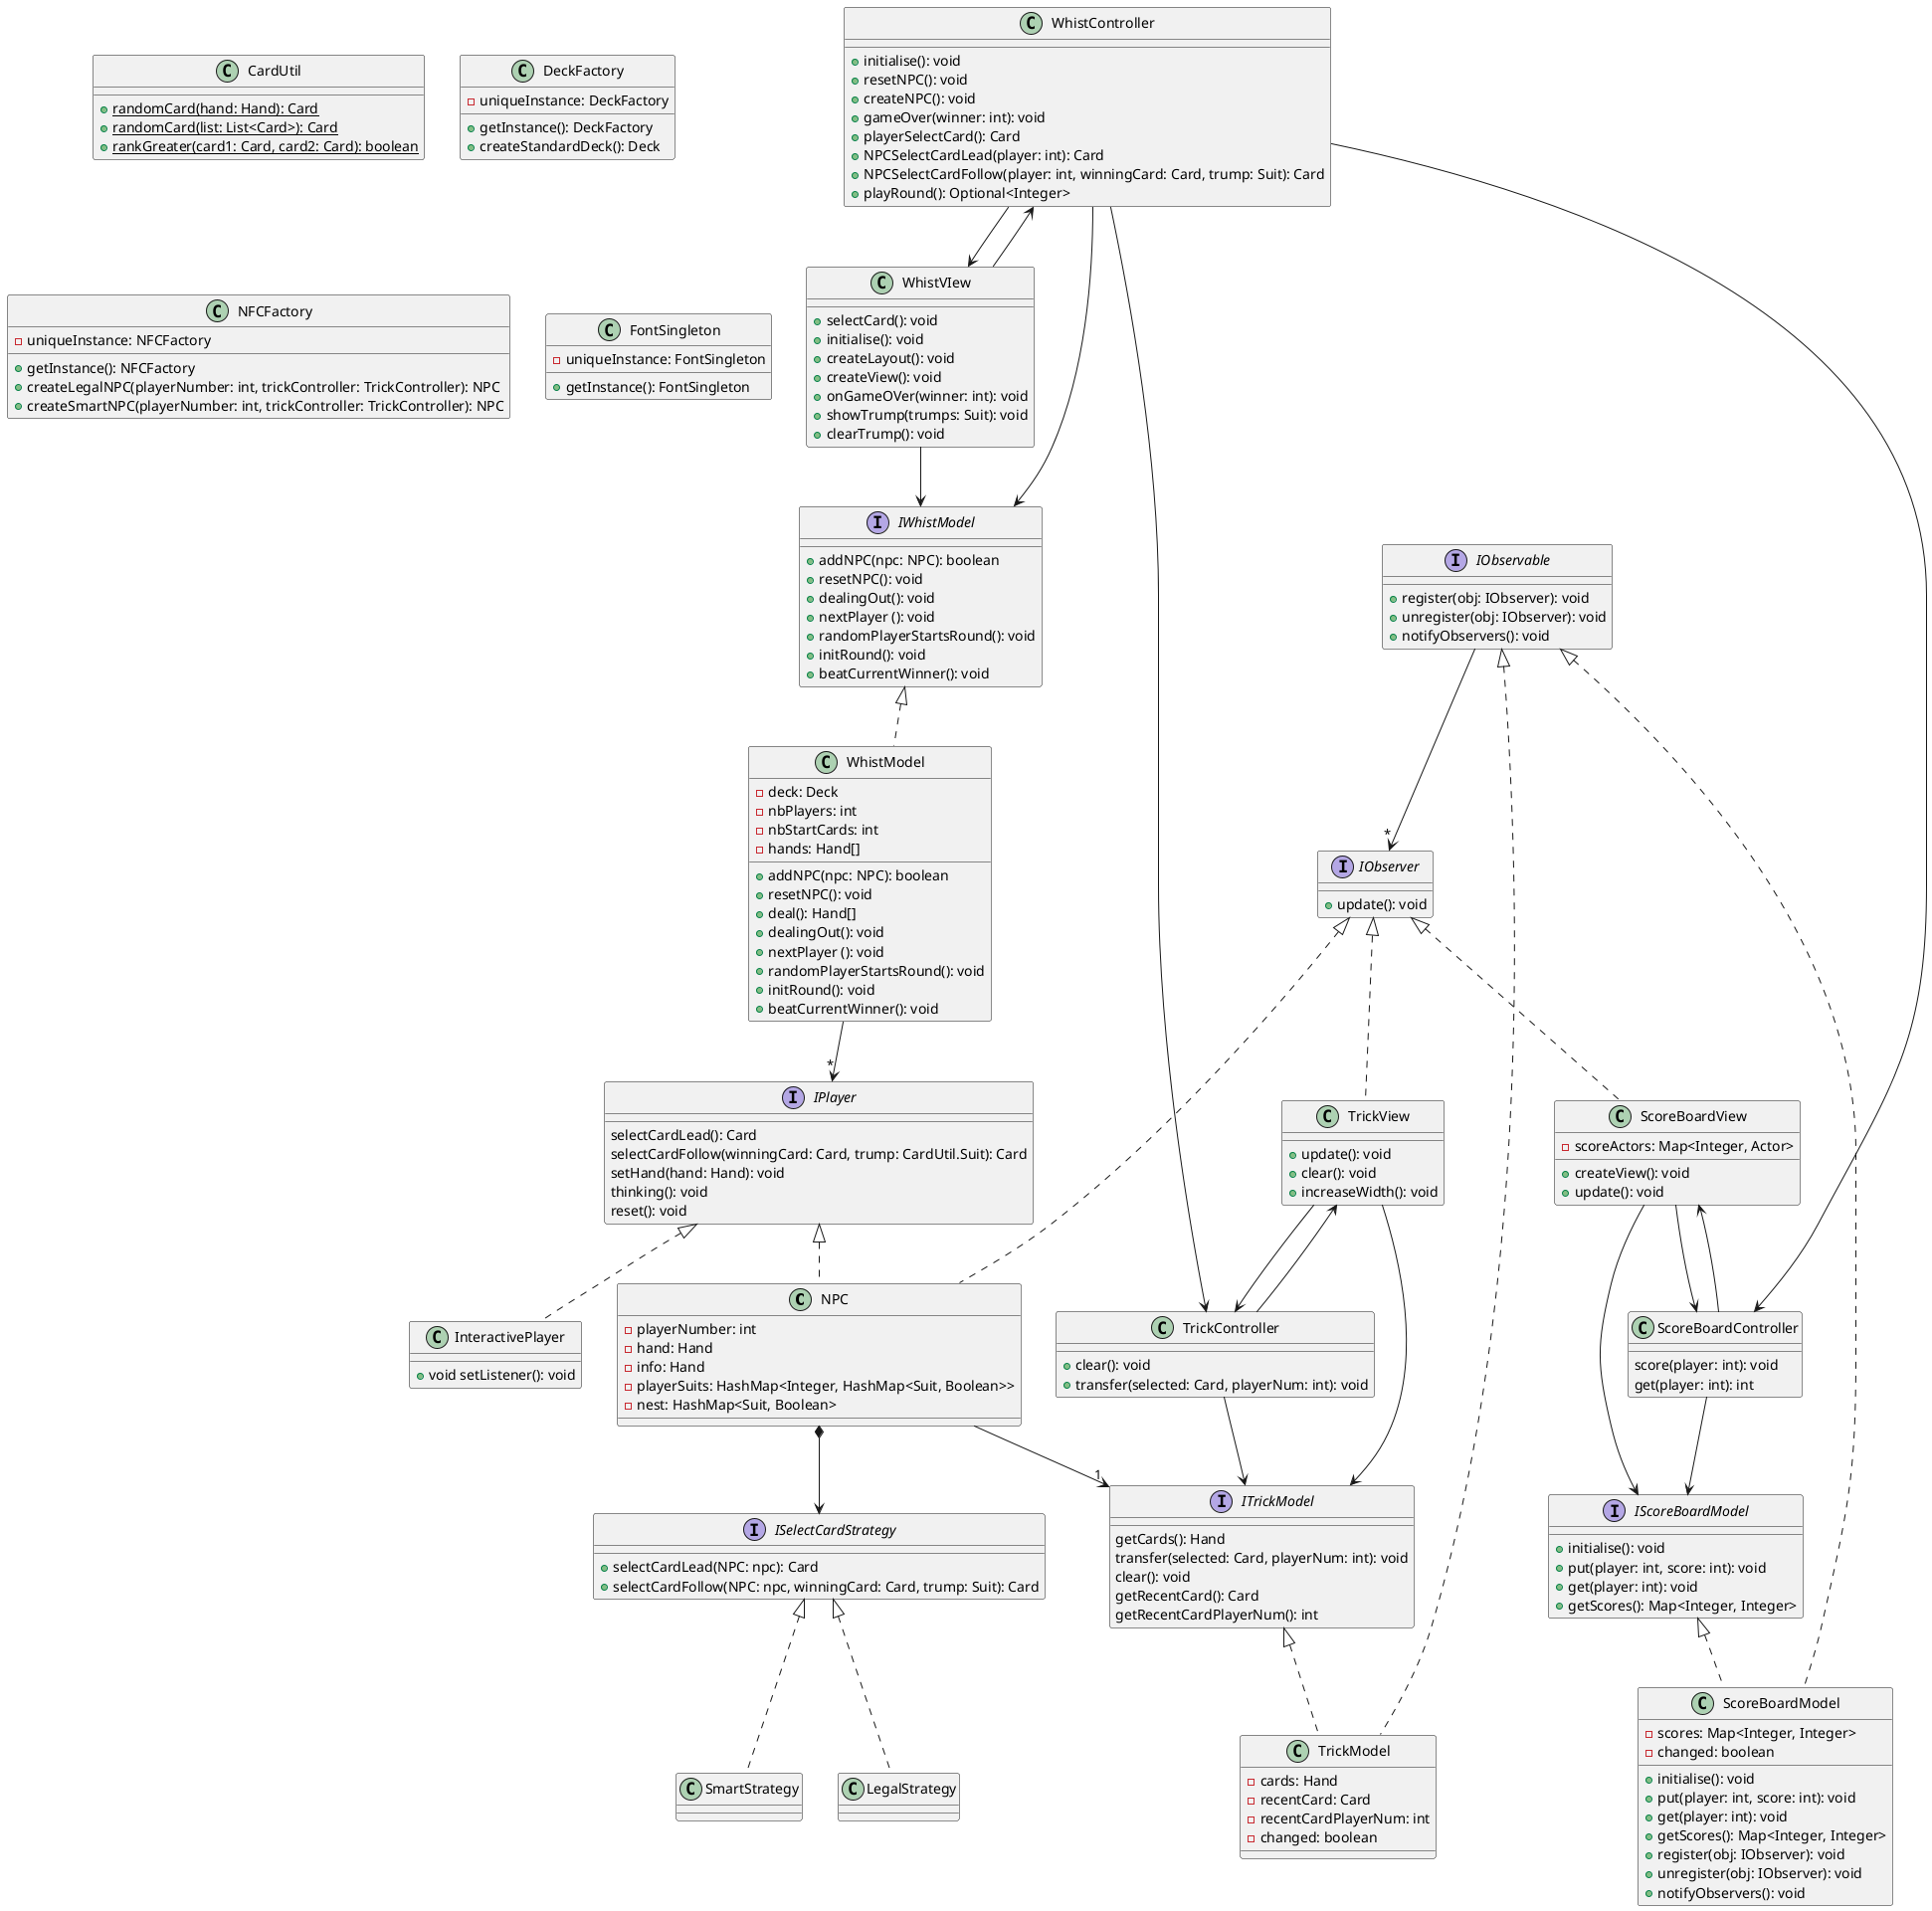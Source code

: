 @startuml

class NPC implements IObserver, IPlayer {
    - playerNumber: int
    - hand: Hand
    - info: Hand
    - playerSuits: HashMap<Integer, HashMap<Suit, Boolean>>
    - nest: HashMap<Suit, Boolean>
}

NPC *--> ISelectCardStrategy
NPC -->"1" ITrickModel

interface ISelectCardStrategy {
    + selectCardLead(NPC: npc): Card
    + selectCardFollow(NPC: npc, winningCard: Card, trump: Suit): Card
}

class SmartStrategy implements ISelectCardStrategy{
'    + selectCardLead(NPC: npc): Card
'    + selectCardFollow(NPC: npc, winningCard: Card, trump: Suit): Card
}

class LegalStrategy implements ISelectCardStrategy{
'    + selectCardLead(NPC: npc): Card
'    + selectCardFollow(NPC: npc, winningCard: Card, trump: Suit): Card
}

interface IObserver {
    + update(): void
}

interface IObservable {
    + register(obj: IObserver): void
    + unregister(obj: IObserver): void
    + notifyObservers(): void
}

interface ITrickModel {
    getCards(): Hand
    transfer(selected: Card, playerNum: int): void
    clear(): void
    getRecentCard(): Card
    getRecentCardPlayerNum(): int
}

class TrickModel implements IObservable, ITrickModel{
    - cards: Hand
    - recentCard: Card
    - recentCardPlayerNum: int
    - changed: boolean
}
IObservable --> "*" IObserver

class TrickView implements IObserver {
    + update(): void
    + clear(): void
    + increaseWidth(): void
}

TrickView --> TrickController
TrickView --> ITrickModel

class TrickController {
   + clear(): void
   + transfer(selected: Card, playerNum: int): void
}

TrickController --> ITrickModel
TrickController --> TrickView

interface IWhistModel{
    + addNPC(npc: NPC): boolean
    + resetNPC(): void
    + dealingOut(): void
    + nextPlayer (): void
    + randomPlayerStartsRound(): void
    + initRound(): void
    + beatCurrentWinner(): void
}

class WhistModel implements IWhistModel{

    - deck: Deck
    - nbPlayers: int
    - nbStartCards: int
    - hands: Hand[]

    + addNPC(npc: NPC): boolean
    + resetNPC(): void
    + deal(): Hand[]
    + dealingOut(): void
    + nextPlayer (): void
    + randomPlayerStartsRound(): void
    + initRound(): void
    + beatCurrentWinner(): void
}

WhistModel --> "*" IPlayer

class WhistVIew {
    + selectCard(): void
    + initialise(): void
    + createLayout(): void
    + createView(): void
    + onGameOVer(winner: int): void
    + showTrump(trumps: Suit): void
    + clearTrump(): void
}

WhistVIew --> IWhistModel

class WhistController{
    + initialise(): void
    + resetNPC(): void
    + createNPC(): void
    + gameOver(winner: int): void
    + playerSelectCard(): Card
    + NPCSelectCardLead(player: int): Card
    + NPCSelectCardFollow(player: int, winningCard: Card, trump: Suit): Card
    + playRound(): Optional<Integer>
}

WhistController --> IWhistModel
WhistController --> WhistVIew
WhistVIew --> WhistController
WhistController --> TrickController
WhistController --> ScoreBoardController

interface IScoreBoardModel {
    + initialise(): void
    + put(player: int, score: int): void
    + get(player: int): void
    + getScores(): Map<Integer, Integer>
}

class ScoreBoardModel implements IScoreBoardModel, IObservable{
    - scores: Map<Integer, Integer>
    - changed: boolean

    + initialise(): void
    + put(player: int, score: int): void
    + get(player: int): void
    + getScores(): Map<Integer, Integer>
    + register(obj: IObserver): void
    + unregister(obj: IObserver): void
    + notifyObservers(): void

}

class ScoreBoardView implements IObserver{
    - scoreActors: Map<Integer, Actor>

    + createView(): void
    + update(): void
}

ScoreBoardView --> IScoreBoardModel
ScoreBoardView --> ScoreBoardController

class ScoreBoardController {
    score(player: int): void
    get(player: int): int
}

ScoreBoardController --> IScoreBoardModel
ScoreBoardController --> ScoreBoardView

class CardUtil{
    + {static} randomCard(hand: Hand): Card
    + {static} randomCard(list: List<Card>): Card
    + {static} rankGreater(card1: Card, card2: Card): boolean
}

class DeckFactory {
    - uniqueInstance: DeckFactory
    + getInstance(): DeckFactory
    + createStandardDeck(): Deck
}

class NFCFactory {
    - uniqueInstance: NFCFactory
    + getInstance(): NFCFactory
    + createLegalNPC(playerNumber: int, trickController: TrickController): NPC
    + createSmartNPC(playerNumber: int, trickController: TrickController): NPC
}

class FontSingleton{
    - uniqueInstance: FontSingleton
    + getInstance(): FontSingleton
}

interface IPlayer {
    selectCardLead(): Card
    selectCardFollow(winningCard: Card, trump: CardUtil.Suit): Card
    setHand(hand: Hand): void
    thinking(): void
    reset(): void
}

class InteractivePlayer implements IPlayer {
    + void setListener(): void
}
@enduml